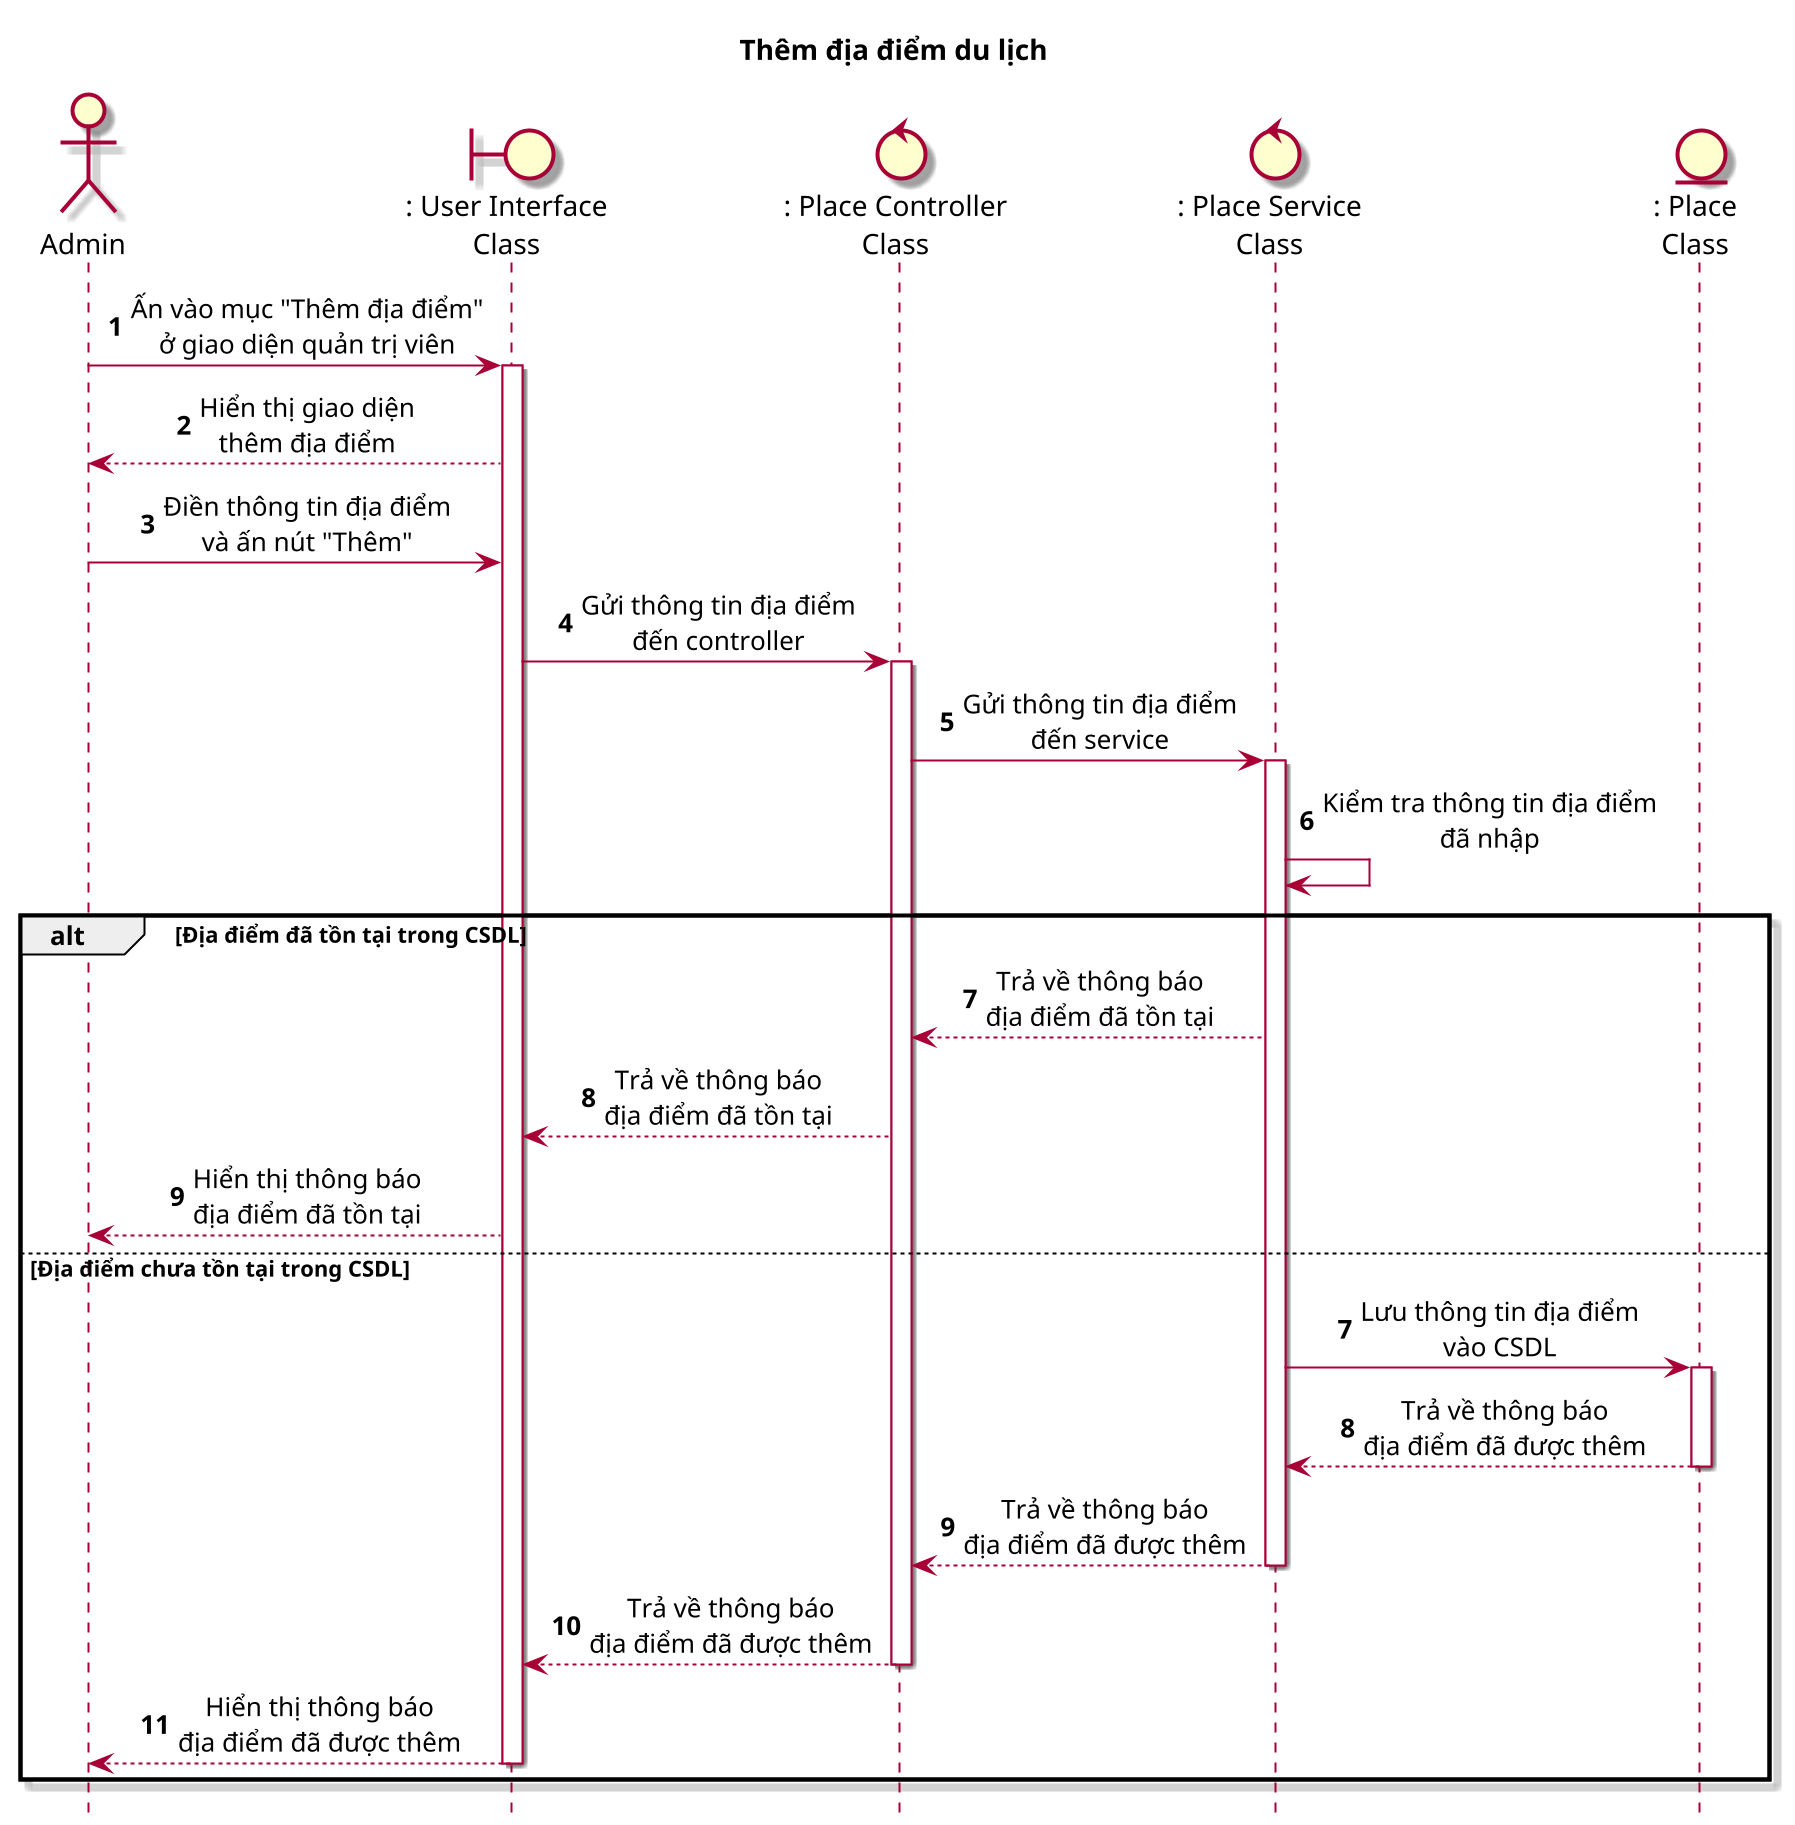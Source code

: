 @startuml SEQ11_ThemDiaDiemDuLich

    title Thêm địa điểm du lịch

    skin rose
    scale 2
    skinparam sequenceMessageAlign center
    hide footbox

    actor "Admin" as ad
    boundary ": User Interface\nClass" as ui
    control ": Place Controller\nClass" as pc
    control ": Place Service\nClass" as ps
    entity ": Place\nClass" as p

    autonumber

    ad -> ui : Ấn vào mục "Thêm địa điểm"\nở giao diện quản trị viên
    ui ++
    ui --> ad : Hiển thị giao diện\nthêm địa điểm
    ad -> ui : Điền thông tin địa điểm\nvà ấn nút "Thêm"
    ui -> pc : Gửi thông tin địa điểm\nđến controller
    pc ++
    pc -> ps : Gửi thông tin địa điểm\nđến service
    ps ++
    ps -> ps : Kiểm tra thông tin địa điểm\nđã nhập
    alt Địa điểm đã tồn tại trong CSDL
        ps --> pc : Trả về thông báo\nđịa điểm đã tồn tại
        pc --> ui : Trả về thông báo\nđịa điểm đã tồn tại
        ui --> ad : Hiển thị thông báo\nđịa điểm đã tồn tại
    else Địa điểm chưa tồn tại trong CSDL

        autonumber 7

        ps -> p : Lưu thông tin địa điểm\nvào CSDL
        p++
        p --> ps : Trả về thông báo\nđịa điểm đã được thêm
        p --
        ps --> pc : Trả về thông báo\nđịa điểm đã được thêm
        ps --
        pc --> ui : Trả về thông báo\nđịa điểm đã được thêm
        pc --
        ui --> ad : Hiển thị thông báo\nđịa điểm đã được thêm
        ui --
    end

@enduml
